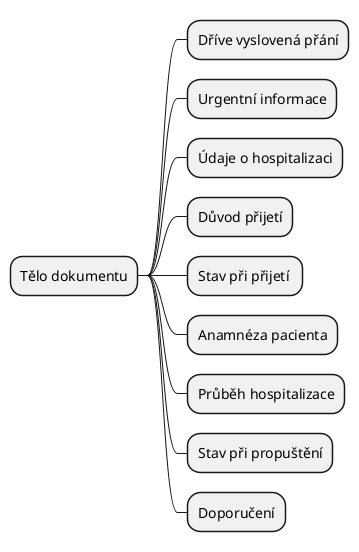 @startmindmap
* Tělo dokumentu
** Dříve vyslovená přání
** Urgentní informace
** Údaje o hospitalizaci
** Důvod přijetí
** Stav při přijetí 
** Anamnéza pacienta
** Průběh hospitalizace
** Stav při propuštění
** Doporučení
@endmindmap